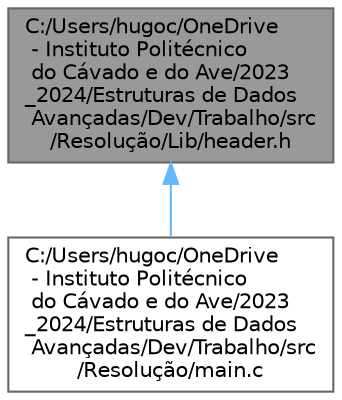 digraph "C:/Users/hugoc/OneDrive - Instituto Politécnico do Cávado e do Ave/2023_2024/Estruturas de Dados Avançadas/Dev/Trabalho/src/Resolução/Lib/header.h"
{
 // LATEX_PDF_SIZE
  bgcolor="transparent";
  edge [fontname=Helvetica,fontsize=10,labelfontname=Helvetica,labelfontsize=10];
  node [fontname=Helvetica,fontsize=10,shape=box,height=0.2,width=0.4];
  Node1 [id="Node000001",label="C:/Users/hugoc/OneDrive\l - Instituto Politécnico\l do Cávado e do Ave/2023\l_2024/Estruturas de Dados\l Avançadas/Dev/Trabalho/src\l/Resolução/Lib/header.h",height=0.2,width=0.4,color="gray40", fillcolor="grey60", style="filled", fontcolor="black",tooltip=" "];
  Node1 -> Node2 [id="edge2_Node000001_Node000002",dir="back",color="steelblue1",style="solid",tooltip=" "];
  Node2 [id="Node000002",label="C:/Users/hugoc/OneDrive\l - Instituto Politécnico\l do Cávado e do Ave/2023\l_2024/Estruturas de Dados\l Avançadas/Dev/Trabalho/src\l/Resolução/main.c",height=0.2,width=0.4,color="grey40", fillcolor="white", style="filled",URL="$main_8c.html",tooltip=" "];
}

